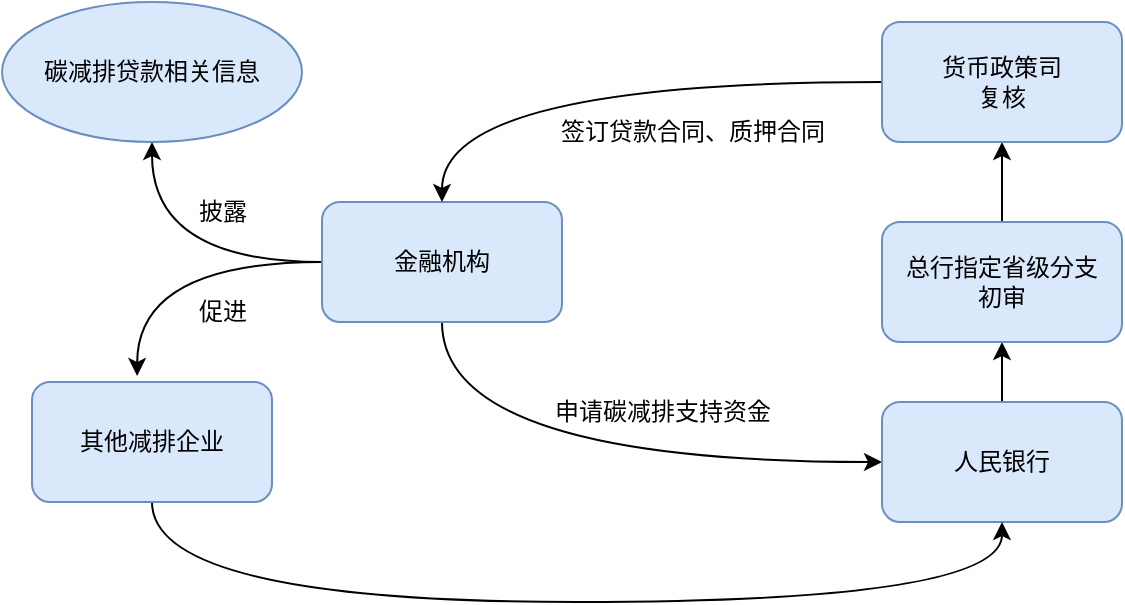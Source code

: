 <mxfile version="20.2.7" type="github">
  <diagram id="3g7CzS3nMGW0kwNdrOx1" name="第 1 页">
    <mxGraphModel dx="596" dy="913" grid="1" gridSize="10" guides="1" tooltips="1" connect="1" arrows="1" fold="1" page="1" pageScale="1" pageWidth="827" pageHeight="1169" math="0" shadow="0">
      <root>
        <mxCell id="0" />
        <mxCell id="1" parent="0" />
        <mxCell id="nUDEtJte9pvUUOUOOsWx-21" style="edgeStyle=orthogonalEdgeStyle;curved=1;orthogonalLoop=1;jettySize=auto;html=1;entryX=0;entryY=0.5;entryDx=0;entryDy=0;exitX=0.5;exitY=1;exitDx=0;exitDy=0;" edge="1" parent="1" source="nUDEtJte9pvUUOUOOsWx-1" target="nUDEtJte9pvUUOUOOsWx-7">
          <mxGeometry relative="1" as="geometry" />
        </mxCell>
        <mxCell id="nUDEtJte9pvUUOUOOsWx-25" value="" style="edgeStyle=orthogonalEdgeStyle;curved=1;orthogonalLoop=1;jettySize=auto;html=1;" edge="1" parent="1" source="nUDEtJte9pvUUOUOOsWx-1" target="nUDEtJte9pvUUOUOOsWx-24">
          <mxGeometry relative="1" as="geometry" />
        </mxCell>
        <mxCell id="nUDEtJte9pvUUOUOOsWx-26" style="edgeStyle=orthogonalEdgeStyle;curved=1;orthogonalLoop=1;jettySize=auto;html=1;entryX=0.438;entryY=-0.05;entryDx=0;entryDy=0;entryPerimeter=0;" edge="1" parent="1" source="nUDEtJte9pvUUOUOOsWx-1" target="nUDEtJte9pvUUOUOOsWx-8">
          <mxGeometry relative="1" as="geometry" />
        </mxCell>
        <mxCell id="nUDEtJte9pvUUOUOOsWx-1" value="金融机构" style="rounded=1;whiteSpace=wrap;html=1;fillColor=#dae8fc;strokeColor=#6c8ebf;" vertex="1" parent="1">
          <mxGeometry x="180" y="140" width="120" height="60" as="geometry" />
        </mxCell>
        <mxCell id="nUDEtJte9pvUUOUOOsWx-12" style="edgeStyle=orthogonalEdgeStyle;rounded=0;orthogonalLoop=1;jettySize=auto;html=1;entryX=0.5;entryY=1;entryDx=0;entryDy=0;" edge="1" parent="1" source="nUDEtJte9pvUUOUOOsWx-7" target="nUDEtJte9pvUUOUOOsWx-11">
          <mxGeometry relative="1" as="geometry" />
        </mxCell>
        <mxCell id="nUDEtJte9pvUUOUOOsWx-7" value="人民银行" style="rounded=1;whiteSpace=wrap;html=1;fillColor=#dae8fc;strokeColor=#6c8ebf;" vertex="1" parent="1">
          <mxGeometry x="460" y="240" width="120" height="60" as="geometry" />
        </mxCell>
        <mxCell id="nUDEtJte9pvUUOUOOsWx-27" style="edgeStyle=orthogonalEdgeStyle;curved=1;orthogonalLoop=1;jettySize=auto;html=1;entryX=0.5;entryY=1;entryDx=0;entryDy=0;exitX=0.5;exitY=1;exitDx=0;exitDy=0;" edge="1" parent="1" source="nUDEtJte9pvUUOUOOsWx-8" target="nUDEtJte9pvUUOUOOsWx-7">
          <mxGeometry relative="1" as="geometry">
            <Array as="points">
              <mxPoint x="95" y="340" />
              <mxPoint x="520" y="340" />
            </Array>
          </mxGeometry>
        </mxCell>
        <mxCell id="nUDEtJte9pvUUOUOOsWx-8" value="其他减排企业" style="rounded=1;whiteSpace=wrap;html=1;fillColor=#dae8fc;strokeColor=#6c8ebf;" vertex="1" parent="1">
          <mxGeometry x="35" y="230" width="120" height="60" as="geometry" />
        </mxCell>
        <mxCell id="nUDEtJte9pvUUOUOOsWx-10" value="申请碳减排支持资金" style="text;html=1;align=center;verticalAlign=middle;resizable=0;points=[];autosize=1;strokeColor=none;fillColor=none;" vertex="1" parent="1">
          <mxGeometry x="285" y="230" width="130" height="30" as="geometry" />
        </mxCell>
        <mxCell id="nUDEtJte9pvUUOUOOsWx-14" value="" style="edgeStyle=orthogonalEdgeStyle;rounded=0;orthogonalLoop=1;jettySize=auto;html=1;" edge="1" parent="1" source="nUDEtJte9pvUUOUOOsWx-11" target="nUDEtJte9pvUUOUOOsWx-13">
          <mxGeometry relative="1" as="geometry" />
        </mxCell>
        <mxCell id="nUDEtJte9pvUUOUOOsWx-11" value="总行指定省级分支&lt;br&gt;初审" style="rounded=1;whiteSpace=wrap;html=1;fillColor=#dae8fc;strokeColor=#6c8ebf;" vertex="1" parent="1">
          <mxGeometry x="460" y="150" width="120" height="60" as="geometry" />
        </mxCell>
        <mxCell id="nUDEtJte9pvUUOUOOsWx-19" style="edgeStyle=orthogonalEdgeStyle;curved=1;orthogonalLoop=1;jettySize=auto;html=1;entryX=0.5;entryY=0;entryDx=0;entryDy=0;" edge="1" parent="1" source="nUDEtJte9pvUUOUOOsWx-13" target="nUDEtJte9pvUUOUOOsWx-1">
          <mxGeometry relative="1" as="geometry" />
        </mxCell>
        <mxCell id="nUDEtJte9pvUUOUOOsWx-13" value="货币政策司&lt;br&gt;复核" style="whiteSpace=wrap;html=1;fillColor=#dae8fc;strokeColor=#6c8ebf;rounded=1;" vertex="1" parent="1">
          <mxGeometry x="460" y="50" width="120" height="60" as="geometry" />
        </mxCell>
        <mxCell id="nUDEtJte9pvUUOUOOsWx-22" value="签订贷款合同、质押合同" style="text;html=1;align=center;verticalAlign=middle;resizable=0;points=[];autosize=1;strokeColor=none;fillColor=none;" vertex="1" parent="1">
          <mxGeometry x="285" y="90" width="160" height="30" as="geometry" />
        </mxCell>
        <mxCell id="nUDEtJte9pvUUOUOOsWx-24" value="碳减排贷款相关信息" style="ellipse;whiteSpace=wrap;html=1;fillColor=#dae8fc;strokeColor=#6c8ebf;rounded=1;" vertex="1" parent="1">
          <mxGeometry x="20" y="40" width="150" height="70" as="geometry" />
        </mxCell>
        <mxCell id="nUDEtJte9pvUUOUOOsWx-28" value="促进" style="text;html=1;align=center;verticalAlign=middle;resizable=0;points=[];autosize=1;strokeColor=none;fillColor=none;" vertex="1" parent="1">
          <mxGeometry x="105" y="180" width="50" height="30" as="geometry" />
        </mxCell>
        <mxCell id="nUDEtJte9pvUUOUOOsWx-31" value="披露" style="text;html=1;align=center;verticalAlign=middle;resizable=0;points=[];autosize=1;strokeColor=none;fillColor=none;" vertex="1" parent="1">
          <mxGeometry x="105" y="130" width="50" height="30" as="geometry" />
        </mxCell>
      </root>
    </mxGraphModel>
  </diagram>
</mxfile>
